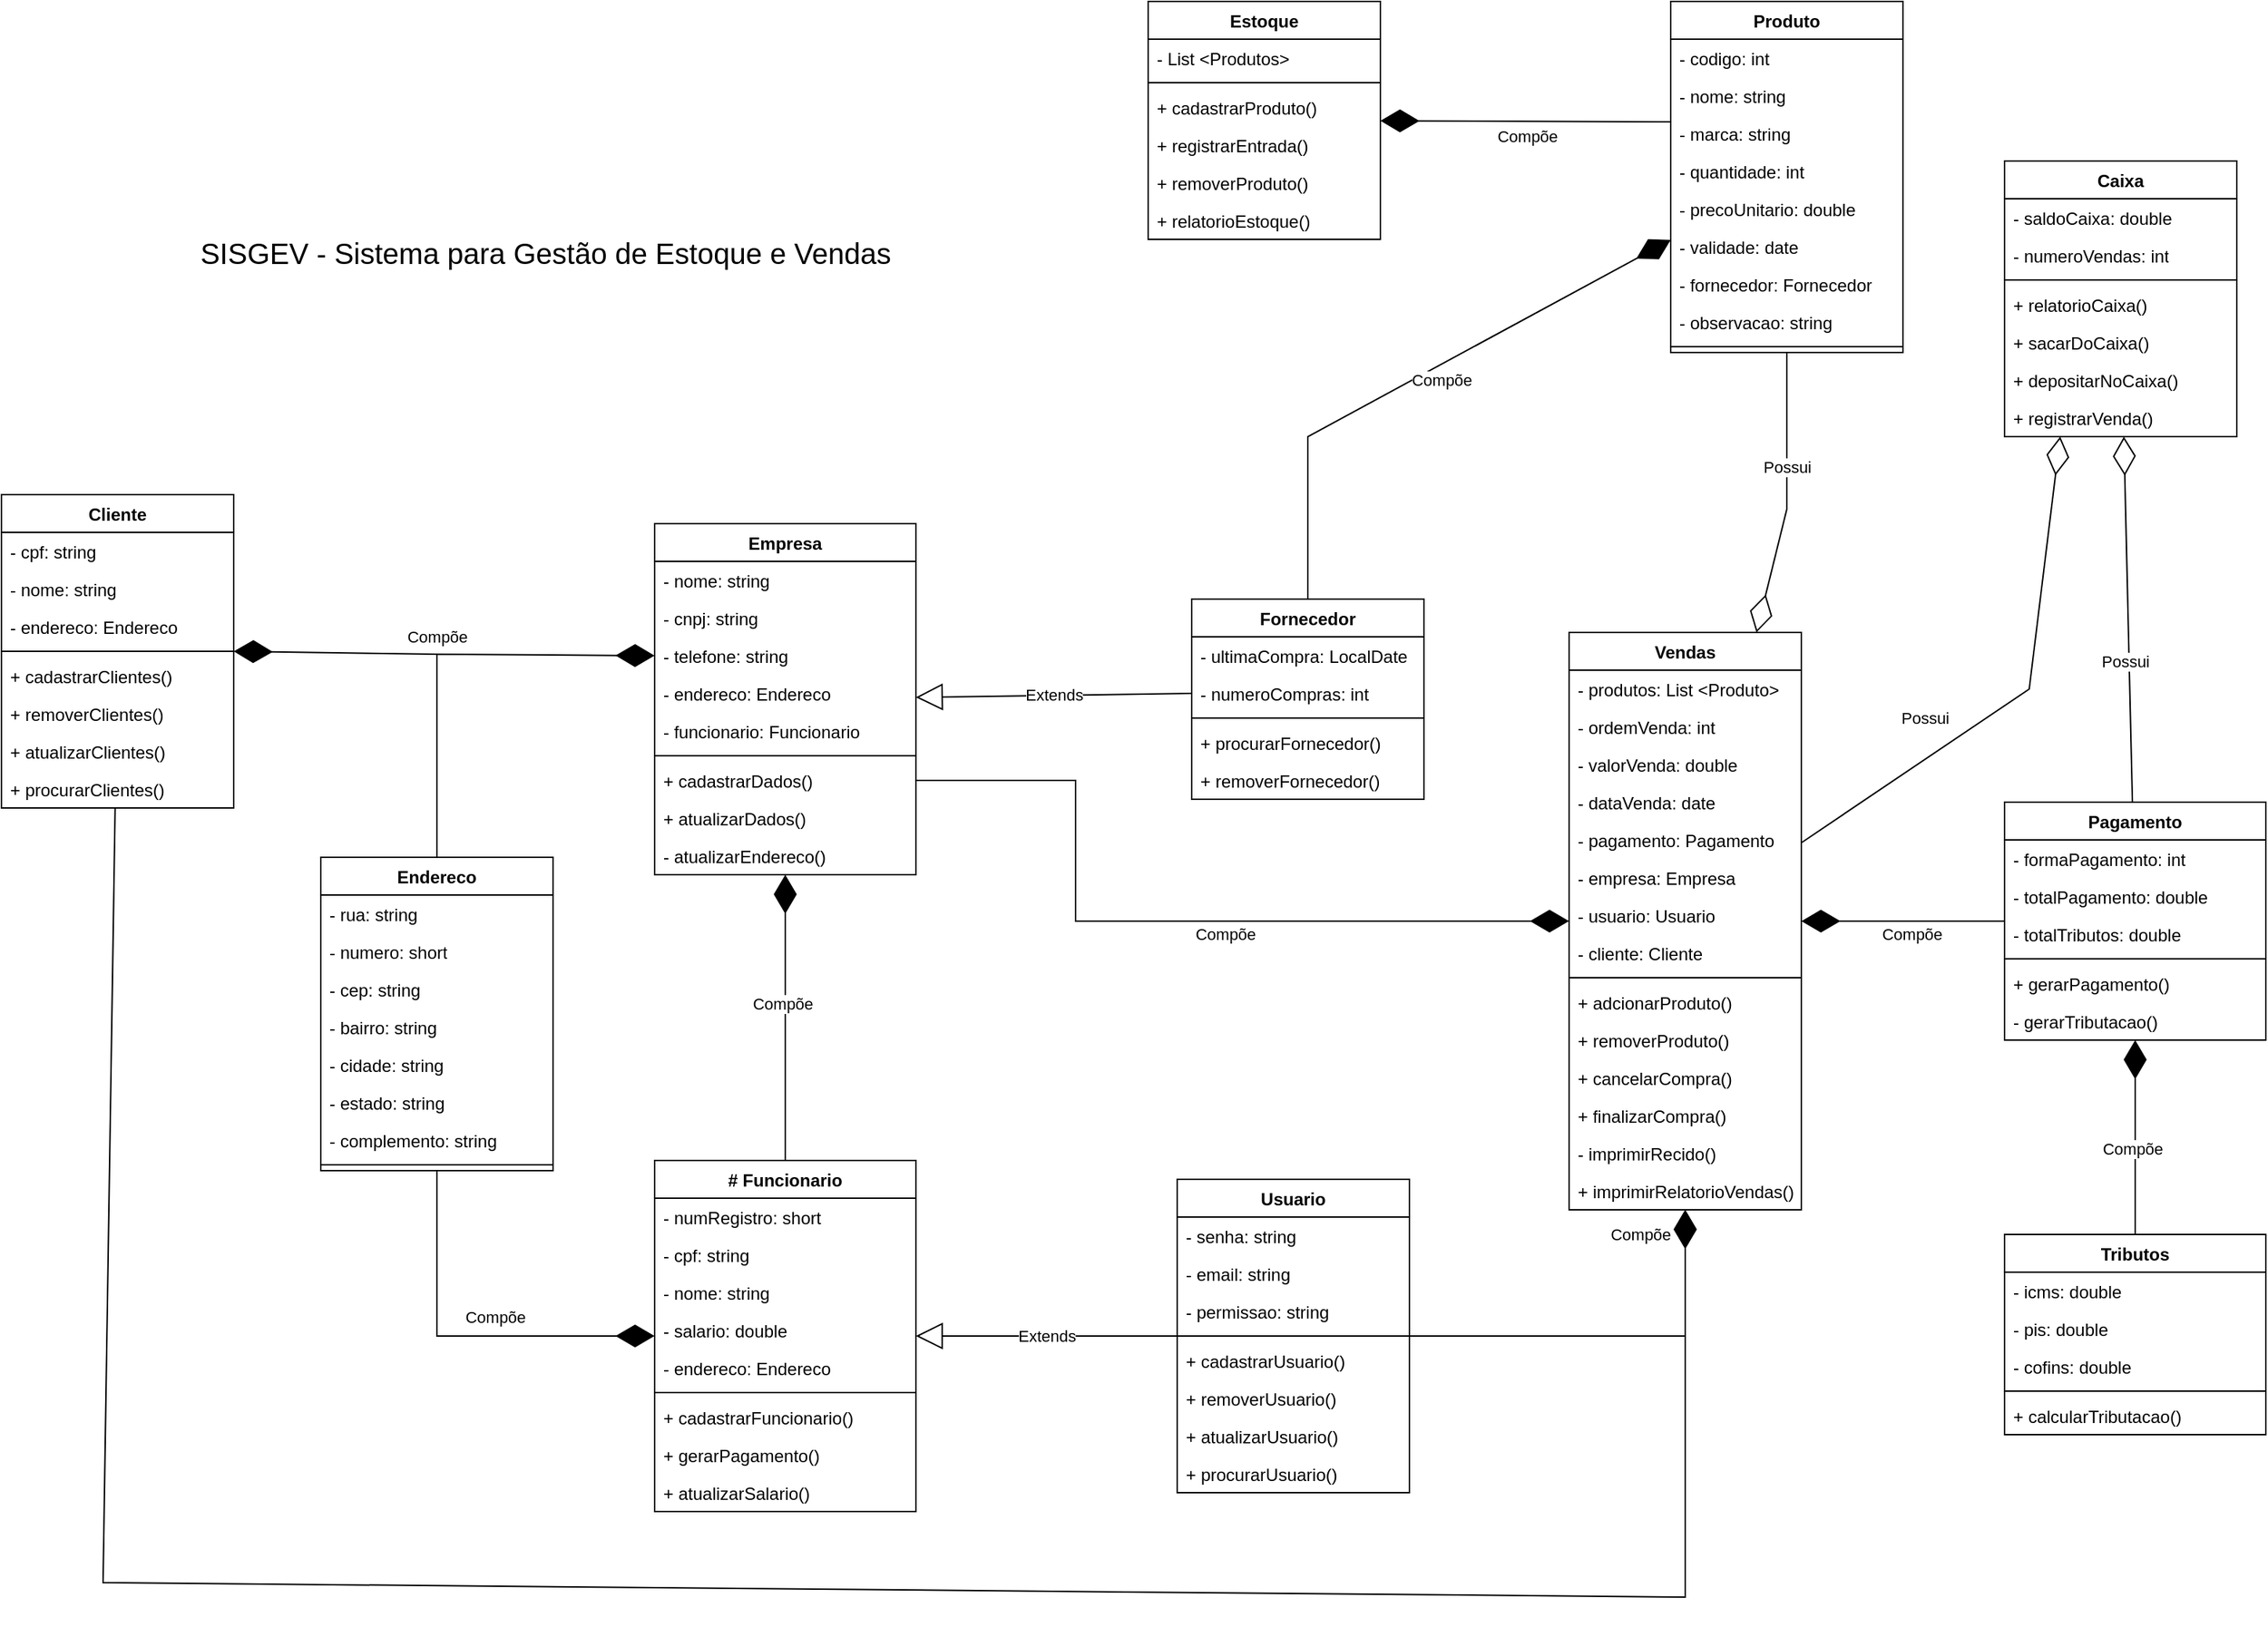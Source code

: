 <mxfile version="24.2.5" type="device">
  <diagram name="Página-1" id="ttXTV0nuph1amWZl_N1X">
    <mxGraphModel dx="2261" dy="836" grid="1" gridSize="10" guides="1" tooltips="1" connect="1" arrows="1" fold="1" page="1" pageScale="1" pageWidth="827" pageHeight="1169" math="0" shadow="0">
      <root>
        <mxCell id="0" />
        <mxCell id="1" parent="0" />
        <mxCell id="R9EaCqI3CkqfUFcDq09_-9" value="Produto" style="swimlane;fontStyle=1;align=center;verticalAlign=top;childLayout=stackLayout;horizontal=1;startSize=26;horizontalStack=0;resizeParent=1;resizeParentMax=0;resizeLast=0;collapsible=1;marginBottom=0;whiteSpace=wrap;html=1;" parent="1" vertex="1">
          <mxGeometry x="380" y="20" width="160" height="242" as="geometry" />
        </mxCell>
        <mxCell id="R9EaCqI3CkqfUFcDq09_-10" value="- codigo: int" style="text;strokeColor=none;fillColor=none;align=left;verticalAlign=top;spacingLeft=4;spacingRight=4;overflow=hidden;rotatable=0;points=[[0,0.5],[1,0.5]];portConstraint=eastwest;whiteSpace=wrap;html=1;" parent="R9EaCqI3CkqfUFcDq09_-9" vertex="1">
          <mxGeometry y="26" width="160" height="26" as="geometry" />
        </mxCell>
        <mxCell id="R9EaCqI3CkqfUFcDq09_-13" value="- nome: string" style="text;strokeColor=none;fillColor=none;align=left;verticalAlign=top;spacingLeft=4;spacingRight=4;overflow=hidden;rotatable=0;points=[[0,0.5],[1,0.5]];portConstraint=eastwest;whiteSpace=wrap;html=1;" parent="R9EaCqI3CkqfUFcDq09_-9" vertex="1">
          <mxGeometry y="52" width="160" height="26" as="geometry" />
        </mxCell>
        <mxCell id="R9EaCqI3CkqfUFcDq09_-14" value="- marca: string" style="text;strokeColor=none;fillColor=none;align=left;verticalAlign=top;spacingLeft=4;spacingRight=4;overflow=hidden;rotatable=0;points=[[0,0.5],[1,0.5]];portConstraint=eastwest;whiteSpace=wrap;html=1;" parent="R9EaCqI3CkqfUFcDq09_-9" vertex="1">
          <mxGeometry y="78" width="160" height="26" as="geometry" />
        </mxCell>
        <mxCell id="R9EaCqI3CkqfUFcDq09_-15" value="- quantidade: int" style="text;strokeColor=none;fillColor=none;align=left;verticalAlign=top;spacingLeft=4;spacingRight=4;overflow=hidden;rotatable=0;points=[[0,0.5],[1,0.5]];portConstraint=eastwest;whiteSpace=wrap;html=1;" parent="R9EaCqI3CkqfUFcDq09_-9" vertex="1">
          <mxGeometry y="104" width="160" height="26" as="geometry" />
        </mxCell>
        <mxCell id="R9EaCqI3CkqfUFcDq09_-16" value="- precoUnitario: double" style="text;strokeColor=none;fillColor=none;align=left;verticalAlign=top;spacingLeft=4;spacingRight=4;overflow=hidden;rotatable=0;points=[[0,0.5],[1,0.5]];portConstraint=eastwest;whiteSpace=wrap;html=1;" parent="R9EaCqI3CkqfUFcDq09_-9" vertex="1">
          <mxGeometry y="130" width="160" height="26" as="geometry" />
        </mxCell>
        <mxCell id="R9EaCqI3CkqfUFcDq09_-17" value="- validade: date" style="text;strokeColor=none;fillColor=none;align=left;verticalAlign=top;spacingLeft=4;spacingRight=4;overflow=hidden;rotatable=0;points=[[0,0.5],[1,0.5]];portConstraint=eastwest;whiteSpace=wrap;html=1;" parent="R9EaCqI3CkqfUFcDq09_-9" vertex="1">
          <mxGeometry y="156" width="160" height="26" as="geometry" />
        </mxCell>
        <mxCell id="wmjHUuSEua3p-m9nZobe-53" value="- fornecedor: Fornecedor" style="text;strokeColor=none;fillColor=none;align=left;verticalAlign=top;spacingLeft=4;spacingRight=4;overflow=hidden;rotatable=0;points=[[0,0.5],[1,0.5]];portConstraint=eastwest;whiteSpace=wrap;html=1;" parent="R9EaCqI3CkqfUFcDq09_-9" vertex="1">
          <mxGeometry y="182" width="160" height="26" as="geometry" />
        </mxCell>
        <mxCell id="r2_2aH3CNvv4JiM6qEFc-5" value="- observacao: string" style="text;strokeColor=none;fillColor=none;align=left;verticalAlign=top;spacingLeft=4;spacingRight=4;overflow=hidden;rotatable=0;points=[[0,0.5],[1,0.5]];portConstraint=eastwest;whiteSpace=wrap;html=1;" parent="R9EaCqI3CkqfUFcDq09_-9" vertex="1">
          <mxGeometry y="208" width="160" height="26" as="geometry" />
        </mxCell>
        <mxCell id="R9EaCqI3CkqfUFcDq09_-11" value="" style="line;strokeWidth=1;fillColor=none;align=left;verticalAlign=middle;spacingTop=-1;spacingLeft=3;spacingRight=3;rotatable=0;labelPosition=right;points=[];portConstraint=eastwest;strokeColor=inherit;" parent="R9EaCqI3CkqfUFcDq09_-9" vertex="1">
          <mxGeometry y="234" width="160" height="8" as="geometry" />
        </mxCell>
        <mxCell id="R9EaCqI3CkqfUFcDq09_-18" value="Estoque" style="swimlane;fontStyle=1;align=center;verticalAlign=top;childLayout=stackLayout;horizontal=1;startSize=26;horizontalStack=0;resizeParent=1;resizeParentMax=0;resizeLast=0;collapsible=1;marginBottom=0;whiteSpace=wrap;html=1;" parent="1" vertex="1">
          <mxGeometry x="20" y="20" width="160" height="164" as="geometry" />
        </mxCell>
        <mxCell id="R9EaCqI3CkqfUFcDq09_-19" value="- List &amp;lt;Produtos&amp;gt;" style="text;strokeColor=none;fillColor=none;align=left;verticalAlign=top;spacingLeft=4;spacingRight=4;overflow=hidden;rotatable=0;points=[[0,0.5],[1,0.5]];portConstraint=eastwest;whiteSpace=wrap;html=1;" parent="R9EaCqI3CkqfUFcDq09_-18" vertex="1">
          <mxGeometry y="26" width="160" height="26" as="geometry" />
        </mxCell>
        <mxCell id="R9EaCqI3CkqfUFcDq09_-25" value="" style="line;strokeWidth=1;fillColor=none;align=left;verticalAlign=middle;spacingTop=-1;spacingLeft=3;spacingRight=3;rotatable=0;labelPosition=right;points=[];portConstraint=eastwest;strokeColor=inherit;" parent="R9EaCqI3CkqfUFcDq09_-18" vertex="1">
          <mxGeometry y="52" width="160" height="8" as="geometry" />
        </mxCell>
        <mxCell id="R9EaCqI3CkqfUFcDq09_-26" value="+ cadastrarProduto()" style="text;strokeColor=none;fillColor=none;align=left;verticalAlign=top;spacingLeft=4;spacingRight=4;overflow=hidden;rotatable=0;points=[[0,0.5],[1,0.5]];portConstraint=eastwest;whiteSpace=wrap;html=1;" parent="R9EaCqI3CkqfUFcDq09_-18" vertex="1">
          <mxGeometry y="60" width="160" height="26" as="geometry" />
        </mxCell>
        <mxCell id="wmjHUuSEua3p-m9nZobe-50" value="+ registrarEntrada()" style="text;strokeColor=none;fillColor=none;align=left;verticalAlign=top;spacingLeft=4;spacingRight=4;overflow=hidden;rotatable=0;points=[[0,0.5],[1,0.5]];portConstraint=eastwest;whiteSpace=wrap;html=1;" parent="R9EaCqI3CkqfUFcDq09_-18" vertex="1">
          <mxGeometry y="86" width="160" height="26" as="geometry" />
        </mxCell>
        <mxCell id="R9EaCqI3CkqfUFcDq09_-28" value="+ removerProduto()" style="text;strokeColor=none;fillColor=none;align=left;verticalAlign=top;spacingLeft=4;spacingRight=4;overflow=hidden;rotatable=0;points=[[0,0.5],[1,0.5]];portConstraint=eastwest;whiteSpace=wrap;html=1;" parent="R9EaCqI3CkqfUFcDq09_-18" vertex="1">
          <mxGeometry y="112" width="160" height="26" as="geometry" />
        </mxCell>
        <mxCell id="R9EaCqI3CkqfUFcDq09_-29" value="+ relatorioEstoque()" style="text;strokeColor=none;fillColor=none;align=left;verticalAlign=top;spacingLeft=4;spacingRight=4;overflow=hidden;rotatable=0;points=[[0,0.5],[1,0.5]];portConstraint=eastwest;whiteSpace=wrap;html=1;" parent="R9EaCqI3CkqfUFcDq09_-18" vertex="1">
          <mxGeometry y="138" width="160" height="26" as="geometry" />
        </mxCell>
        <mxCell id="R9EaCqI3CkqfUFcDq09_-30" value="Vendas" style="swimlane;fontStyle=1;align=center;verticalAlign=top;childLayout=stackLayout;horizontal=1;startSize=26;horizontalStack=0;resizeParent=1;resizeParentMax=0;resizeLast=0;collapsible=1;marginBottom=0;whiteSpace=wrap;html=1;" parent="1" vertex="1">
          <mxGeometry x="310" y="455" width="160" height="398" as="geometry">
            <mxRectangle x="380" y="400" width="80" height="30" as="alternateBounds" />
          </mxGeometry>
        </mxCell>
        <mxCell id="R9EaCqI3CkqfUFcDq09_-32" value="- produtos: List &amp;lt;Produto&amp;gt;&amp;nbsp;" style="text;strokeColor=none;fillColor=none;align=left;verticalAlign=top;spacingLeft=4;spacingRight=4;overflow=hidden;rotatable=0;points=[[0,0.5],[1,0.5]];portConstraint=eastwest;whiteSpace=wrap;html=1;" parent="R9EaCqI3CkqfUFcDq09_-30" vertex="1">
          <mxGeometry y="26" width="160" height="26" as="geometry" />
        </mxCell>
        <mxCell id="R9EaCqI3CkqfUFcDq09_-33" value="- ordemVenda: int" style="text;strokeColor=none;fillColor=none;align=left;verticalAlign=top;spacingLeft=4;spacingRight=4;overflow=hidden;rotatable=0;points=[[0,0.5],[1,0.5]];portConstraint=eastwest;whiteSpace=wrap;html=1;" parent="R9EaCqI3CkqfUFcDq09_-30" vertex="1">
          <mxGeometry y="52" width="160" height="26" as="geometry" />
        </mxCell>
        <mxCell id="R9EaCqI3CkqfUFcDq09_-106" value="- valorVenda: double" style="text;strokeColor=none;fillColor=none;align=left;verticalAlign=top;spacingLeft=4;spacingRight=4;overflow=hidden;rotatable=0;points=[[0,0.5],[1,0.5]];portConstraint=eastwest;whiteSpace=wrap;html=1;" parent="R9EaCqI3CkqfUFcDq09_-30" vertex="1">
          <mxGeometry y="78" width="160" height="26" as="geometry" />
        </mxCell>
        <mxCell id="R9EaCqI3CkqfUFcDq09_-107" value="- dataVenda: date" style="text;strokeColor=none;fillColor=none;align=left;verticalAlign=top;spacingLeft=4;spacingRight=4;overflow=hidden;rotatable=0;points=[[0,0.5],[1,0.5]];portConstraint=eastwest;whiteSpace=wrap;html=1;" parent="R9EaCqI3CkqfUFcDq09_-30" vertex="1">
          <mxGeometry y="104" width="160" height="26" as="geometry" />
        </mxCell>
        <mxCell id="R9EaCqI3CkqfUFcDq09_-102" value="- pagamento: Pagamento" style="text;strokeColor=none;fillColor=none;align=left;verticalAlign=top;spacingLeft=4;spacingRight=4;overflow=hidden;rotatable=0;points=[[0,0.5],[1,0.5]];portConstraint=eastwest;whiteSpace=wrap;html=1;" parent="R9EaCqI3CkqfUFcDq09_-30" vertex="1">
          <mxGeometry y="130" width="160" height="26" as="geometry" />
        </mxCell>
        <mxCell id="R9EaCqI3CkqfUFcDq09_-103" value="- empresa: Empresa" style="text;strokeColor=none;fillColor=none;align=left;verticalAlign=top;spacingLeft=4;spacingRight=4;overflow=hidden;rotatable=0;points=[[0,0.5],[1,0.5]];portConstraint=eastwest;whiteSpace=wrap;html=1;" parent="R9EaCqI3CkqfUFcDq09_-30" vertex="1">
          <mxGeometry y="156" width="160" height="26" as="geometry" />
        </mxCell>
        <mxCell id="R9EaCqI3CkqfUFcDq09_-105" value="- usuario: Usuario" style="text;strokeColor=none;fillColor=none;align=left;verticalAlign=top;spacingLeft=4;spacingRight=4;overflow=hidden;rotatable=0;points=[[0,0.5],[1,0.5]];portConstraint=eastwest;whiteSpace=wrap;html=1;" parent="R9EaCqI3CkqfUFcDq09_-30" vertex="1">
          <mxGeometry y="182" width="160" height="26" as="geometry" />
        </mxCell>
        <mxCell id="wmjHUuSEua3p-m9nZobe-69" value="- cliente: Cliente" style="text;strokeColor=none;fillColor=none;align=left;verticalAlign=top;spacingLeft=4;spacingRight=4;overflow=hidden;rotatable=0;points=[[0,0.5],[1,0.5]];portConstraint=eastwest;whiteSpace=wrap;html=1;" parent="R9EaCqI3CkqfUFcDq09_-30" vertex="1">
          <mxGeometry y="208" width="160" height="26" as="geometry" />
        </mxCell>
        <mxCell id="R9EaCqI3CkqfUFcDq09_-37" value="" style="line;strokeWidth=1;fillColor=none;align=left;verticalAlign=middle;spacingTop=-1;spacingLeft=3;spacingRight=3;rotatable=0;labelPosition=right;points=[];portConstraint=eastwest;strokeColor=inherit;" parent="R9EaCqI3CkqfUFcDq09_-30" vertex="1">
          <mxGeometry y="234" width="160" height="8" as="geometry" />
        </mxCell>
        <mxCell id="r2_2aH3CNvv4JiM6qEFc-1" value="+ adcionarProduto()" style="text;strokeColor=none;fillColor=none;align=left;verticalAlign=top;spacingLeft=4;spacingRight=4;overflow=hidden;rotatable=0;points=[[0,0.5],[1,0.5]];portConstraint=eastwest;whiteSpace=wrap;html=1;" parent="R9EaCqI3CkqfUFcDq09_-30" vertex="1">
          <mxGeometry y="242" width="160" height="26" as="geometry" />
        </mxCell>
        <mxCell id="r2_2aH3CNvv4JiM6qEFc-2" value="+ removerProduto()" style="text;strokeColor=none;fillColor=none;align=left;verticalAlign=top;spacingLeft=4;spacingRight=4;overflow=hidden;rotatable=0;points=[[0,0.5],[1,0.5]];portConstraint=eastwest;whiteSpace=wrap;html=1;" parent="R9EaCqI3CkqfUFcDq09_-30" vertex="1">
          <mxGeometry y="268" width="160" height="26" as="geometry" />
        </mxCell>
        <mxCell id="r2_2aH3CNvv4JiM6qEFc-3" value="+ cancelarCompra()" style="text;strokeColor=none;fillColor=none;align=left;verticalAlign=top;spacingLeft=4;spacingRight=4;overflow=hidden;rotatable=0;points=[[0,0.5],[1,0.5]];portConstraint=eastwest;whiteSpace=wrap;html=1;" parent="R9EaCqI3CkqfUFcDq09_-30" vertex="1">
          <mxGeometry y="294" width="160" height="26" as="geometry" />
        </mxCell>
        <mxCell id="r2_2aH3CNvv4JiM6qEFc-4" value="+ finalizarCompra()" style="text;strokeColor=none;fillColor=none;align=left;verticalAlign=top;spacingLeft=4;spacingRight=4;overflow=hidden;rotatable=0;points=[[0,0.5],[1,0.5]];portConstraint=eastwest;whiteSpace=wrap;html=1;" parent="R9EaCqI3CkqfUFcDq09_-30" vertex="1">
          <mxGeometry y="320" width="160" height="26" as="geometry" />
        </mxCell>
        <mxCell id="R9EaCqI3CkqfUFcDq09_-100" value="- imprimirRecido()" style="text;strokeColor=none;fillColor=none;align=left;verticalAlign=top;spacingLeft=4;spacingRight=4;overflow=hidden;rotatable=0;points=[[0,0.5],[1,0.5]];portConstraint=eastwest;whiteSpace=wrap;html=1;" parent="R9EaCqI3CkqfUFcDq09_-30" vertex="1">
          <mxGeometry y="346" width="160" height="26" as="geometry" />
        </mxCell>
        <mxCell id="R9EaCqI3CkqfUFcDq09_-101" value="+ imprimirRelatorioVendas()" style="text;strokeColor=none;fillColor=none;align=left;verticalAlign=top;spacingLeft=4;spacingRight=4;overflow=hidden;rotatable=0;points=[[0,0.5],[1,0.5]];portConstraint=eastwest;whiteSpace=wrap;html=1;" parent="R9EaCqI3CkqfUFcDq09_-30" vertex="1">
          <mxGeometry y="372" width="160" height="26" as="geometry" />
        </mxCell>
        <mxCell id="R9EaCqI3CkqfUFcDq09_-38" value="Usuario" style="swimlane;fontStyle=1;align=center;verticalAlign=top;childLayout=stackLayout;horizontal=1;startSize=26;horizontalStack=0;resizeParent=1;resizeParentMax=0;resizeLast=0;collapsible=1;marginBottom=0;whiteSpace=wrap;html=1;" parent="1" vertex="1">
          <mxGeometry x="40" y="832" width="160" height="216" as="geometry" />
        </mxCell>
        <mxCell id="R9EaCqI3CkqfUFcDq09_-41" value="- senha: string" style="text;strokeColor=none;fillColor=none;align=left;verticalAlign=top;spacingLeft=4;spacingRight=4;overflow=hidden;rotatable=0;points=[[0,0.5],[1,0.5]];portConstraint=eastwest;whiteSpace=wrap;html=1;" parent="R9EaCqI3CkqfUFcDq09_-38" vertex="1">
          <mxGeometry y="26" width="160" height="26" as="geometry" />
        </mxCell>
        <mxCell id="R9EaCqI3CkqfUFcDq09_-42" value="- email: string" style="text;strokeColor=none;fillColor=none;align=left;verticalAlign=top;spacingLeft=4;spacingRight=4;overflow=hidden;rotatable=0;points=[[0,0.5],[1,0.5]];portConstraint=eastwest;whiteSpace=wrap;html=1;" parent="R9EaCqI3CkqfUFcDq09_-38" vertex="1">
          <mxGeometry y="52" width="160" height="26" as="geometry" />
        </mxCell>
        <mxCell id="4tRuLfdpwnNkery1bUjs-1" value="- permissao: string" style="text;strokeColor=none;fillColor=none;align=left;verticalAlign=top;spacingLeft=4;spacingRight=4;overflow=hidden;rotatable=0;points=[[0,0.5],[1,0.5]];portConstraint=eastwest;whiteSpace=wrap;html=1;" parent="R9EaCqI3CkqfUFcDq09_-38" vertex="1">
          <mxGeometry y="78" width="160" height="26" as="geometry" />
        </mxCell>
        <mxCell id="R9EaCqI3CkqfUFcDq09_-45" value="" style="line;strokeWidth=1;fillColor=none;align=left;verticalAlign=middle;spacingTop=-1;spacingLeft=3;spacingRight=3;rotatable=0;labelPosition=right;points=[];portConstraint=eastwest;strokeColor=inherit;" parent="R9EaCqI3CkqfUFcDq09_-38" vertex="1">
          <mxGeometry y="104" width="160" height="8" as="geometry" />
        </mxCell>
        <mxCell id="R9EaCqI3CkqfUFcDq09_-44" value="+ cadastrarUsuario()" style="text;strokeColor=none;fillColor=none;align=left;verticalAlign=top;spacingLeft=4;spacingRight=4;overflow=hidden;rotatable=0;points=[[0,0.5],[1,0.5]];portConstraint=eastwest;whiteSpace=wrap;html=1;" parent="R9EaCqI3CkqfUFcDq09_-38" vertex="1">
          <mxGeometry y="112" width="160" height="26" as="geometry" />
        </mxCell>
        <mxCell id="R9EaCqI3CkqfUFcDq09_-47" value="+ removerUsuario()" style="text;strokeColor=none;fillColor=none;align=left;verticalAlign=top;spacingLeft=4;spacingRight=4;overflow=hidden;rotatable=0;points=[[0,0.5],[1,0.5]];portConstraint=eastwest;whiteSpace=wrap;html=1;" parent="R9EaCqI3CkqfUFcDq09_-38" vertex="1">
          <mxGeometry y="138" width="160" height="26" as="geometry" />
        </mxCell>
        <mxCell id="wmjHUuSEua3p-m9nZobe-1" value="+ atualizarUsuario()" style="text;strokeColor=none;fillColor=none;align=left;verticalAlign=top;spacingLeft=4;spacingRight=4;overflow=hidden;rotatable=0;points=[[0,0.5],[1,0.5]];portConstraint=eastwest;whiteSpace=wrap;html=1;" parent="R9EaCqI3CkqfUFcDq09_-38" vertex="1">
          <mxGeometry y="164" width="160" height="26" as="geometry" />
        </mxCell>
        <mxCell id="wmjHUuSEua3p-m9nZobe-2" value="+ procurarUsuario()" style="text;strokeColor=none;fillColor=none;align=left;verticalAlign=top;spacingLeft=4;spacingRight=4;overflow=hidden;rotatable=0;points=[[0,0.5],[1,0.5]];portConstraint=eastwest;whiteSpace=wrap;html=1;" parent="R9EaCqI3CkqfUFcDq09_-38" vertex="1">
          <mxGeometry y="190" width="160" height="26" as="geometry" />
        </mxCell>
        <mxCell id="R9EaCqI3CkqfUFcDq09_-48" value="Caixa" style="swimlane;fontStyle=1;align=center;verticalAlign=top;childLayout=stackLayout;horizontal=1;startSize=26;horizontalStack=0;resizeParent=1;resizeParentMax=0;resizeLast=0;collapsible=1;marginBottom=0;whiteSpace=wrap;html=1;" parent="1" vertex="1">
          <mxGeometry x="610" y="130" width="160" height="190" as="geometry" />
        </mxCell>
        <mxCell id="R9EaCqI3CkqfUFcDq09_-49" value="- saldoCaixa: double" style="text;strokeColor=none;fillColor=none;align=left;verticalAlign=top;spacingLeft=4;spacingRight=4;overflow=hidden;rotatable=0;points=[[0,0.5],[1,0.5]];portConstraint=eastwest;whiteSpace=wrap;html=1;" parent="R9EaCqI3CkqfUFcDq09_-48" vertex="1">
          <mxGeometry y="26" width="160" height="26" as="geometry" />
        </mxCell>
        <mxCell id="rQOSbjOlC3bvXkapdobj-1" value="- numeroVendas: int" style="text;strokeColor=none;fillColor=none;align=left;verticalAlign=top;spacingLeft=4;spacingRight=4;overflow=hidden;rotatable=0;points=[[0,0.5],[1,0.5]];portConstraint=eastwest;whiteSpace=wrap;html=1;" parent="R9EaCqI3CkqfUFcDq09_-48" vertex="1">
          <mxGeometry y="52" width="160" height="26" as="geometry" />
        </mxCell>
        <mxCell id="R9EaCqI3CkqfUFcDq09_-53" value="" style="line;strokeWidth=1;fillColor=none;align=left;verticalAlign=middle;spacingTop=-1;spacingLeft=3;spacingRight=3;rotatable=0;labelPosition=right;points=[];portConstraint=eastwest;strokeColor=inherit;" parent="R9EaCqI3CkqfUFcDq09_-48" vertex="1">
          <mxGeometry y="78" width="160" height="8" as="geometry" />
        </mxCell>
        <mxCell id="R9EaCqI3CkqfUFcDq09_-54" value="+ relatorioCaixa()" style="text;strokeColor=none;fillColor=none;align=left;verticalAlign=top;spacingLeft=4;spacingRight=4;overflow=hidden;rotatable=0;points=[[0,0.5],[1,0.5]];portConstraint=eastwest;whiteSpace=wrap;html=1;" parent="R9EaCqI3CkqfUFcDq09_-48" vertex="1">
          <mxGeometry y="86" width="160" height="26" as="geometry" />
        </mxCell>
        <mxCell id="rQOSbjOlC3bvXkapdobj-2" value="+ sacarDoCaixa&lt;span style=&quot;background-color: initial;&quot;&gt;()&lt;/span&gt;" style="text;strokeColor=none;fillColor=none;align=left;verticalAlign=top;spacingLeft=4;spacingRight=4;overflow=hidden;rotatable=0;points=[[0,0.5],[1,0.5]];portConstraint=eastwest;whiteSpace=wrap;html=1;" parent="R9EaCqI3CkqfUFcDq09_-48" vertex="1">
          <mxGeometry y="112" width="160" height="26" as="geometry" />
        </mxCell>
        <mxCell id="rQOSbjOlC3bvXkapdobj-3" value="+ depositarNoCaixa()" style="text;strokeColor=none;fillColor=none;align=left;verticalAlign=top;spacingLeft=4;spacingRight=4;overflow=hidden;rotatable=0;points=[[0,0.5],[1,0.5]];portConstraint=eastwest;whiteSpace=wrap;html=1;" parent="R9EaCqI3CkqfUFcDq09_-48" vertex="1">
          <mxGeometry y="138" width="160" height="26" as="geometry" />
        </mxCell>
        <mxCell id="rQOSbjOlC3bvXkapdobj-4" value="+ registrarVenda()" style="text;strokeColor=none;fillColor=none;align=left;verticalAlign=top;spacingLeft=4;spacingRight=4;overflow=hidden;rotatable=0;points=[[0,0.5],[1,0.5]];portConstraint=eastwest;whiteSpace=wrap;html=1;" parent="R9EaCqI3CkqfUFcDq09_-48" vertex="1">
          <mxGeometry y="164" width="160" height="26" as="geometry" />
        </mxCell>
        <mxCell id="R9EaCqI3CkqfUFcDq09_-56" value="Empresa" style="swimlane;fontStyle=1;align=center;verticalAlign=top;childLayout=stackLayout;horizontal=1;startSize=26;horizontalStack=0;resizeParent=1;resizeParentMax=0;resizeLast=0;collapsible=1;marginBottom=0;whiteSpace=wrap;html=1;" parent="1" vertex="1">
          <mxGeometry x="-320" y="380" width="180" height="242" as="geometry" />
        </mxCell>
        <mxCell id="wmjHUuSEua3p-m9nZobe-8" value="- nome: string" style="text;strokeColor=none;fillColor=none;align=left;verticalAlign=top;spacingLeft=4;spacingRight=4;overflow=hidden;rotatable=0;points=[[0,0.5],[1,0.5]];portConstraint=eastwest;whiteSpace=wrap;html=1;" parent="R9EaCqI3CkqfUFcDq09_-56" vertex="1">
          <mxGeometry y="26" width="180" height="26" as="geometry" />
        </mxCell>
        <mxCell id="R9EaCqI3CkqfUFcDq09_-57" value="- cnpj: string" style="text;strokeColor=none;fillColor=none;align=left;verticalAlign=top;spacingLeft=4;spacingRight=4;overflow=hidden;rotatable=0;points=[[0,0.5],[1,0.5]];portConstraint=eastwest;whiteSpace=wrap;html=1;" parent="R9EaCqI3CkqfUFcDq09_-56" vertex="1">
          <mxGeometry y="52" width="180" height="26" as="geometry" />
        </mxCell>
        <mxCell id="R9EaCqI3CkqfUFcDq09_-61" value="- telefone: string" style="text;strokeColor=none;fillColor=none;align=left;verticalAlign=top;spacingLeft=4;spacingRight=4;overflow=hidden;rotatable=0;points=[[0,0.5],[1,0.5]];portConstraint=eastwest;whiteSpace=wrap;html=1;" parent="R9EaCqI3CkqfUFcDq09_-56" vertex="1">
          <mxGeometry y="78" width="180" height="26" as="geometry" />
        </mxCell>
        <mxCell id="R9EaCqI3CkqfUFcDq09_-62" value="- endereco: Endereco" style="text;strokeColor=none;fillColor=none;align=left;verticalAlign=top;spacingLeft=4;spacingRight=4;overflow=hidden;rotatable=0;points=[[0,0.5],[1,0.5]];portConstraint=eastwest;whiteSpace=wrap;html=1;" parent="R9EaCqI3CkqfUFcDq09_-56" vertex="1">
          <mxGeometry y="104" width="180" height="26" as="geometry" />
        </mxCell>
        <mxCell id="wmjHUuSEua3p-m9nZobe-41" value="- funcionario: Funcionario" style="text;strokeColor=none;fillColor=none;align=left;verticalAlign=top;spacingLeft=4;spacingRight=4;overflow=hidden;rotatable=0;points=[[0,0.5],[1,0.5]];portConstraint=eastwest;whiteSpace=wrap;html=1;" parent="R9EaCqI3CkqfUFcDq09_-56" vertex="1">
          <mxGeometry y="130" width="180" height="26" as="geometry" />
        </mxCell>
        <mxCell id="R9EaCqI3CkqfUFcDq09_-58" value="" style="line;strokeWidth=1;fillColor=none;align=left;verticalAlign=middle;spacingTop=-1;spacingLeft=3;spacingRight=3;rotatable=0;labelPosition=right;points=[];portConstraint=eastwest;strokeColor=inherit;" parent="R9EaCqI3CkqfUFcDq09_-56" vertex="1">
          <mxGeometry y="156" width="180" height="8" as="geometry" />
        </mxCell>
        <mxCell id="wmjHUuSEua3p-m9nZobe-3" value="+ cadastrarDados()" style="text;strokeColor=none;fillColor=none;align=left;verticalAlign=top;spacingLeft=4;spacingRight=4;overflow=hidden;rotatable=0;points=[[0,0.5],[1,0.5]];portConstraint=eastwest;whiteSpace=wrap;html=1;" parent="R9EaCqI3CkqfUFcDq09_-56" vertex="1">
          <mxGeometry y="164" width="180" height="26" as="geometry" />
        </mxCell>
        <mxCell id="wmjHUuSEua3p-m9nZobe-5" value="+ atualizarDados&lt;span style=&quot;background-color: initial;&quot;&gt;()&lt;/span&gt;" style="text;strokeColor=none;fillColor=none;align=left;verticalAlign=top;spacingLeft=4;spacingRight=4;overflow=hidden;rotatable=0;points=[[0,0.5],[1,0.5]];portConstraint=eastwest;whiteSpace=wrap;html=1;" parent="R9EaCqI3CkqfUFcDq09_-56" vertex="1">
          <mxGeometry y="190" width="180" height="26" as="geometry" />
        </mxCell>
        <mxCell id="wmjHUuSEua3p-m9nZobe-21" value="-&lt;span style=&quot;background-color: initial;&quot;&gt;&amp;nbsp;atualizarEndereco()&lt;/span&gt;" style="text;strokeColor=none;fillColor=none;align=left;verticalAlign=top;spacingLeft=4;spacingRight=4;overflow=hidden;rotatable=0;points=[[0,0.5],[1,0.5]];portConstraint=eastwest;whiteSpace=wrap;html=1;" parent="R9EaCqI3CkqfUFcDq09_-56" vertex="1">
          <mxGeometry y="216" width="180" height="26" as="geometry" />
        </mxCell>
        <mxCell id="R9EaCqI3CkqfUFcDq09_-60" value="&lt;div style=&quot;font-size: 20px;&quot;&gt;SISGEV - Sistema para Gestão de Estoque e Vendas&lt;/div&gt;&lt;div style=&quot;font-size: 20px;&quot;&gt;&lt;br style=&quot;font-size: 20px;&quot;&gt;&lt;/div&gt;" style="text;html=1;align=center;verticalAlign=middle;whiteSpace=wrap;rounded=0;fontSize=20;" parent="1" vertex="1">
          <mxGeometry x="-730" y="140" width="670" height="130" as="geometry" />
        </mxCell>
        <mxCell id="R9EaCqI3CkqfUFcDq09_-69" value="Endereco" style="swimlane;fontStyle=1;align=center;verticalAlign=top;childLayout=stackLayout;horizontal=1;startSize=26;horizontalStack=0;resizeParent=1;resizeParentMax=0;resizeLast=0;collapsible=1;marginBottom=0;whiteSpace=wrap;html=1;" parent="1" vertex="1">
          <mxGeometry x="-550" y="610" width="160" height="216" as="geometry">
            <mxRectangle x="380" y="400" width="80" height="30" as="alternateBounds" />
          </mxGeometry>
        </mxCell>
        <mxCell id="R9EaCqI3CkqfUFcDq09_-70" value="- rua: string&amp;nbsp;" style="text;strokeColor=none;fillColor=none;align=left;verticalAlign=top;spacingLeft=4;spacingRight=4;overflow=hidden;rotatable=0;points=[[0,0.5],[1,0.5]];portConstraint=eastwest;whiteSpace=wrap;html=1;" parent="R9EaCqI3CkqfUFcDq09_-69" vertex="1">
          <mxGeometry y="26" width="160" height="26" as="geometry" />
        </mxCell>
        <mxCell id="R9EaCqI3CkqfUFcDq09_-71" value="- numero: short" style="text;strokeColor=none;fillColor=none;align=left;verticalAlign=top;spacingLeft=4;spacingRight=4;overflow=hidden;rotatable=0;points=[[0,0.5],[1,0.5]];portConstraint=eastwest;whiteSpace=wrap;html=1;" parent="R9EaCqI3CkqfUFcDq09_-69" vertex="1">
          <mxGeometry y="52" width="160" height="26" as="geometry" />
        </mxCell>
        <mxCell id="R9EaCqI3CkqfUFcDq09_-72" value="- cep: string" style="text;strokeColor=none;fillColor=none;align=left;verticalAlign=top;spacingLeft=4;spacingRight=4;overflow=hidden;rotatable=0;points=[[0,0.5],[1,0.5]];portConstraint=eastwest;whiteSpace=wrap;html=1;" parent="R9EaCqI3CkqfUFcDq09_-69" vertex="1">
          <mxGeometry y="78" width="160" height="26" as="geometry" />
        </mxCell>
        <mxCell id="R9EaCqI3CkqfUFcDq09_-73" value="- bairro: string" style="text;strokeColor=none;fillColor=none;align=left;verticalAlign=top;spacingLeft=4;spacingRight=4;overflow=hidden;rotatable=0;points=[[0,0.5],[1,0.5]];portConstraint=eastwest;whiteSpace=wrap;html=1;" parent="R9EaCqI3CkqfUFcDq09_-69" vertex="1">
          <mxGeometry y="104" width="160" height="26" as="geometry" />
        </mxCell>
        <mxCell id="R9EaCqI3CkqfUFcDq09_-74" value="- cidade: string" style="text;strokeColor=none;fillColor=none;align=left;verticalAlign=top;spacingLeft=4;spacingRight=4;overflow=hidden;rotatable=0;points=[[0,0.5],[1,0.5]];portConstraint=eastwest;whiteSpace=wrap;html=1;" parent="R9EaCqI3CkqfUFcDq09_-69" vertex="1">
          <mxGeometry y="130" width="160" height="26" as="geometry" />
        </mxCell>
        <mxCell id="R9EaCqI3CkqfUFcDq09_-75" value="- estado: string" style="text;strokeColor=none;fillColor=none;align=left;verticalAlign=top;spacingLeft=4;spacingRight=4;overflow=hidden;rotatable=0;points=[[0,0.5],[1,0.5]];portConstraint=eastwest;whiteSpace=wrap;html=1;" parent="R9EaCqI3CkqfUFcDq09_-69" vertex="1">
          <mxGeometry y="156" width="160" height="26" as="geometry" />
        </mxCell>
        <mxCell id="R9EaCqI3CkqfUFcDq09_-77" value="- complemento: string" style="text;strokeColor=none;fillColor=none;align=left;verticalAlign=top;spacingLeft=4;spacingRight=4;overflow=hidden;rotatable=0;points=[[0,0.5],[1,0.5]];portConstraint=eastwest;whiteSpace=wrap;html=1;" parent="R9EaCqI3CkqfUFcDq09_-69" vertex="1">
          <mxGeometry y="182" width="160" height="26" as="geometry" />
        </mxCell>
        <mxCell id="R9EaCqI3CkqfUFcDq09_-76" value="" style="line;strokeWidth=1;fillColor=none;align=left;verticalAlign=middle;spacingTop=-1;spacingLeft=3;spacingRight=3;rotatable=0;labelPosition=right;points=[];portConstraint=eastwest;strokeColor=inherit;" parent="R9EaCqI3CkqfUFcDq09_-69" vertex="1">
          <mxGeometry y="208" width="160" height="8" as="geometry" />
        </mxCell>
        <mxCell id="R9EaCqI3CkqfUFcDq09_-78" value="Pagamento" style="swimlane;fontStyle=1;align=center;verticalAlign=top;childLayout=stackLayout;horizontal=1;startSize=26;horizontalStack=0;resizeParent=1;resizeParentMax=0;resizeLast=0;collapsible=1;marginBottom=0;whiteSpace=wrap;html=1;" parent="1" vertex="1">
          <mxGeometry x="610" y="572" width="180" height="164" as="geometry" />
        </mxCell>
        <mxCell id="R9EaCqI3CkqfUFcDq09_-79" value="- formaPagamento: int" style="text;strokeColor=none;fillColor=none;align=left;verticalAlign=top;spacingLeft=4;spacingRight=4;overflow=hidden;rotatable=0;points=[[0,0.5],[1,0.5]];portConstraint=eastwest;whiteSpace=wrap;html=1;" parent="R9EaCqI3CkqfUFcDq09_-78" vertex="1">
          <mxGeometry y="26" width="180" height="26" as="geometry" />
        </mxCell>
        <mxCell id="wmjHUuSEua3p-m9nZobe-61" value="- totalPagamento: double" style="text;strokeColor=none;fillColor=none;align=left;verticalAlign=top;spacingLeft=4;spacingRight=4;overflow=hidden;rotatable=0;points=[[0,0.5],[1,0.5]];portConstraint=eastwest;whiteSpace=wrap;html=1;" parent="R9EaCqI3CkqfUFcDq09_-78" vertex="1">
          <mxGeometry y="52" width="180" height="26" as="geometry" />
        </mxCell>
        <mxCell id="wmjHUuSEua3p-m9nZobe-62" value="- totalTributos: double" style="text;strokeColor=none;fillColor=none;align=left;verticalAlign=top;spacingLeft=4;spacingRight=4;overflow=hidden;rotatable=0;points=[[0,0.5],[1,0.5]];portConstraint=eastwest;whiteSpace=wrap;html=1;" parent="R9EaCqI3CkqfUFcDq09_-78" vertex="1">
          <mxGeometry y="78" width="180" height="26" as="geometry" />
        </mxCell>
        <mxCell id="R9EaCqI3CkqfUFcDq09_-80" value="" style="line;strokeWidth=1;fillColor=none;align=left;verticalAlign=middle;spacingTop=-1;spacingLeft=3;spacingRight=3;rotatable=0;labelPosition=right;points=[];portConstraint=eastwest;strokeColor=inherit;" parent="R9EaCqI3CkqfUFcDq09_-78" vertex="1">
          <mxGeometry y="104" width="180" height="8" as="geometry" />
        </mxCell>
        <mxCell id="R9EaCqI3CkqfUFcDq09_-82" value="+ gerarPagamento()" style="text;strokeColor=none;fillColor=none;align=left;verticalAlign=top;spacingLeft=4;spacingRight=4;overflow=hidden;rotatable=0;points=[[0,0.5],[1,0.5]];portConstraint=eastwest;whiteSpace=wrap;html=1;" parent="R9EaCqI3CkqfUFcDq09_-78" vertex="1">
          <mxGeometry y="112" width="180" height="26" as="geometry" />
        </mxCell>
        <mxCell id="WOY4wi7PVFcsvEJKpce4-1" value="- gerarTributacao()" style="text;strokeColor=none;fillColor=none;align=left;verticalAlign=top;spacingLeft=4;spacingRight=4;overflow=hidden;rotatable=0;points=[[0,0.5],[1,0.5]];portConstraint=eastwest;whiteSpace=wrap;html=1;" vertex="1" parent="R9EaCqI3CkqfUFcDq09_-78">
          <mxGeometry y="138" width="180" height="26" as="geometry" />
        </mxCell>
        <mxCell id="R9EaCqI3CkqfUFcDq09_-83" value="Fornecedor" style="swimlane;fontStyle=1;align=center;verticalAlign=top;childLayout=stackLayout;horizontal=1;startSize=26;horizontalStack=0;resizeParent=1;resizeParentMax=0;resizeLast=0;collapsible=1;marginBottom=0;whiteSpace=wrap;html=1;" parent="1" vertex="1">
          <mxGeometry x="50" y="432" width="160" height="138" as="geometry" />
        </mxCell>
        <mxCell id="R9EaCqI3CkqfUFcDq09_-86" value="- ultimaCompra: LocalDate" style="text;strokeColor=none;fillColor=none;align=left;verticalAlign=top;spacingLeft=4;spacingRight=4;overflow=hidden;rotatable=0;points=[[0,0.5],[1,0.5]];portConstraint=eastwest;whiteSpace=wrap;html=1;" parent="R9EaCqI3CkqfUFcDq09_-83" vertex="1">
          <mxGeometry y="26" width="160" height="26" as="geometry" />
        </mxCell>
        <mxCell id="wmjHUuSEua3p-m9nZobe-16" value="- numeroCompras: int" style="text;strokeColor=none;fillColor=none;align=left;verticalAlign=top;spacingLeft=4;spacingRight=4;overflow=hidden;rotatable=0;points=[[0,0.5],[1,0.5]];portConstraint=eastwest;whiteSpace=wrap;html=1;" parent="R9EaCqI3CkqfUFcDq09_-83" vertex="1">
          <mxGeometry y="52" width="160" height="26" as="geometry" />
        </mxCell>
        <mxCell id="R9EaCqI3CkqfUFcDq09_-87" value="" style="line;strokeWidth=1;fillColor=none;align=left;verticalAlign=middle;spacingTop=-1;spacingLeft=3;spacingRight=3;rotatable=0;labelPosition=right;points=[];portConstraint=eastwest;strokeColor=inherit;" parent="R9EaCqI3CkqfUFcDq09_-83" vertex="1">
          <mxGeometry y="78" width="160" height="8" as="geometry" />
        </mxCell>
        <mxCell id="wmjHUuSEua3p-m9nZobe-6" value="+ procurarFornecedor()" style="text;strokeColor=none;fillColor=none;align=left;verticalAlign=top;spacingLeft=4;spacingRight=4;overflow=hidden;rotatable=0;points=[[0,0.5],[1,0.5]];portConstraint=eastwest;whiteSpace=wrap;html=1;" parent="R9EaCqI3CkqfUFcDq09_-83" vertex="1">
          <mxGeometry y="86" width="160" height="26" as="geometry" />
        </mxCell>
        <mxCell id="wmjHUuSEua3p-m9nZobe-4" value="+ removerFornecedor()" style="text;strokeColor=none;fillColor=none;align=left;verticalAlign=top;spacingLeft=4;spacingRight=4;overflow=hidden;rotatable=0;points=[[0,0.5],[1,0.5]];portConstraint=eastwest;whiteSpace=wrap;html=1;" parent="R9EaCqI3CkqfUFcDq09_-83" vertex="1">
          <mxGeometry y="112" width="160" height="26" as="geometry" />
        </mxCell>
        <mxCell id="R9EaCqI3CkqfUFcDq09_-94" value="Tributos" style="swimlane;fontStyle=1;align=center;verticalAlign=top;childLayout=stackLayout;horizontal=1;startSize=26;horizontalStack=0;resizeParent=1;resizeParentMax=0;resizeLast=0;collapsible=1;marginBottom=0;whiteSpace=wrap;html=1;" parent="1" vertex="1">
          <mxGeometry x="610" y="870" width="180" height="138" as="geometry" />
        </mxCell>
        <mxCell id="R9EaCqI3CkqfUFcDq09_-95" value="- icms: double" style="text;strokeColor=none;fillColor=none;align=left;verticalAlign=top;spacingLeft=4;spacingRight=4;overflow=hidden;rotatable=0;points=[[0,0.5],[1,0.5]];portConstraint=eastwest;whiteSpace=wrap;html=1;" parent="R9EaCqI3CkqfUFcDq09_-94" vertex="1">
          <mxGeometry y="26" width="180" height="26" as="geometry" />
        </mxCell>
        <mxCell id="R9EaCqI3CkqfUFcDq09_-98" value="- pis: double" style="text;strokeColor=none;fillColor=none;align=left;verticalAlign=top;spacingLeft=4;spacingRight=4;overflow=hidden;rotatable=0;points=[[0,0.5],[1,0.5]];portConstraint=eastwest;whiteSpace=wrap;html=1;" parent="R9EaCqI3CkqfUFcDq09_-94" vertex="1">
          <mxGeometry y="52" width="180" height="26" as="geometry" />
        </mxCell>
        <mxCell id="R9EaCqI3CkqfUFcDq09_-99" value="- cofins: double" style="text;strokeColor=none;fillColor=none;align=left;verticalAlign=top;spacingLeft=4;spacingRight=4;overflow=hidden;rotatable=0;points=[[0,0.5],[1,0.5]];portConstraint=eastwest;whiteSpace=wrap;html=1;" parent="R9EaCqI3CkqfUFcDq09_-94" vertex="1">
          <mxGeometry y="78" width="180" height="26" as="geometry" />
        </mxCell>
        <mxCell id="R9EaCqI3CkqfUFcDq09_-96" value="" style="line;strokeWidth=1;fillColor=none;align=left;verticalAlign=middle;spacingTop=-1;spacingLeft=3;spacingRight=3;rotatable=0;labelPosition=right;points=[];portConstraint=eastwest;strokeColor=inherit;" parent="R9EaCqI3CkqfUFcDq09_-94" vertex="1">
          <mxGeometry y="104" width="180" height="8" as="geometry" />
        </mxCell>
        <mxCell id="R9EaCqI3CkqfUFcDq09_-97" value="+ calcularTributacao()" style="text;strokeColor=none;fillColor=none;align=left;verticalAlign=top;spacingLeft=4;spacingRight=4;overflow=hidden;rotatable=0;points=[[0,0.5],[1,0.5]];portConstraint=eastwest;whiteSpace=wrap;html=1;" parent="R9EaCqI3CkqfUFcDq09_-94" vertex="1">
          <mxGeometry y="112" width="180" height="26" as="geometry" />
        </mxCell>
        <mxCell id="R9EaCqI3CkqfUFcDq09_-108" value="Cliente" style="swimlane;fontStyle=1;align=center;verticalAlign=top;childLayout=stackLayout;horizontal=1;startSize=26;horizontalStack=0;resizeParent=1;resizeParentMax=0;resizeLast=0;collapsible=1;marginBottom=0;whiteSpace=wrap;html=1;" parent="1" vertex="1">
          <mxGeometry x="-770" y="360" width="160" height="216" as="geometry" />
        </mxCell>
        <mxCell id="R9EaCqI3CkqfUFcDq09_-109" value="- cpf: string" style="text;strokeColor=none;fillColor=none;align=left;verticalAlign=top;spacingLeft=4;spacingRight=4;overflow=hidden;rotatable=0;points=[[0,0.5],[1,0.5]];portConstraint=eastwest;whiteSpace=wrap;html=1;" parent="R9EaCqI3CkqfUFcDq09_-108" vertex="1">
          <mxGeometry y="26" width="160" height="26" as="geometry" />
        </mxCell>
        <mxCell id="R9EaCqI3CkqfUFcDq09_-110" value="- nome: string" style="text;strokeColor=none;fillColor=none;align=left;verticalAlign=top;spacingLeft=4;spacingRight=4;overflow=hidden;rotatable=0;points=[[0,0.5],[1,0.5]];portConstraint=eastwest;whiteSpace=wrap;html=1;" parent="R9EaCqI3CkqfUFcDq09_-108" vertex="1">
          <mxGeometry y="52" width="160" height="26" as="geometry" />
        </mxCell>
        <mxCell id="R9EaCqI3CkqfUFcDq09_-112" value="- endereco: Endereco" style="text;strokeColor=none;fillColor=none;align=left;verticalAlign=top;spacingLeft=4;spacingRight=4;overflow=hidden;rotatable=0;points=[[0,0.5],[1,0.5]];portConstraint=eastwest;whiteSpace=wrap;html=1;" parent="R9EaCqI3CkqfUFcDq09_-108" vertex="1">
          <mxGeometry y="78" width="160" height="26" as="geometry" />
        </mxCell>
        <mxCell id="R9EaCqI3CkqfUFcDq09_-115" value="" style="line;strokeWidth=1;fillColor=none;align=left;verticalAlign=middle;spacingTop=-1;spacingLeft=3;spacingRight=3;rotatable=0;labelPosition=right;points=[];portConstraint=eastwest;strokeColor=inherit;" parent="R9EaCqI3CkqfUFcDq09_-108" vertex="1">
          <mxGeometry y="104" width="160" height="8" as="geometry" />
        </mxCell>
        <mxCell id="R9EaCqI3CkqfUFcDq09_-116" value="+ cadastrarClientes()" style="text;strokeColor=none;fillColor=none;align=left;verticalAlign=top;spacingLeft=4;spacingRight=4;overflow=hidden;rotatable=0;points=[[0,0.5],[1,0.5]];portConstraint=eastwest;whiteSpace=wrap;html=1;" parent="R9EaCqI3CkqfUFcDq09_-108" vertex="1">
          <mxGeometry y="112" width="160" height="26" as="geometry" />
        </mxCell>
        <mxCell id="wmjHUuSEua3p-m9nZobe-17" value="+ removerClientes()" style="text;strokeColor=none;fillColor=none;align=left;verticalAlign=top;spacingLeft=4;spacingRight=4;overflow=hidden;rotatable=0;points=[[0,0.5],[1,0.5]];portConstraint=eastwest;whiteSpace=wrap;html=1;" parent="R9EaCqI3CkqfUFcDq09_-108" vertex="1">
          <mxGeometry y="138" width="160" height="26" as="geometry" />
        </mxCell>
        <mxCell id="wmjHUuSEua3p-m9nZobe-18" value="+ atualizarClientes()" style="text;strokeColor=none;fillColor=none;align=left;verticalAlign=top;spacingLeft=4;spacingRight=4;overflow=hidden;rotatable=0;points=[[0,0.5],[1,0.5]];portConstraint=eastwest;whiteSpace=wrap;html=1;" parent="R9EaCqI3CkqfUFcDq09_-108" vertex="1">
          <mxGeometry y="164" width="160" height="26" as="geometry" />
        </mxCell>
        <mxCell id="wmjHUuSEua3p-m9nZobe-19" value="+ procurarClientes()" style="text;strokeColor=none;fillColor=none;align=left;verticalAlign=top;spacingLeft=4;spacingRight=4;overflow=hidden;rotatable=0;points=[[0,0.5],[1,0.5]];portConstraint=eastwest;whiteSpace=wrap;html=1;" parent="R9EaCqI3CkqfUFcDq09_-108" vertex="1">
          <mxGeometry y="190" width="160" height="26" as="geometry" />
        </mxCell>
        <mxCell id="wmjHUuSEua3p-m9nZobe-11" value="" style="endArrow=diamondThin;endFill=1;endSize=24;html=1;rounded=0;entryX=0;entryY=0.5;entryDx=0;entryDy=0;exitX=0.5;exitY=0;exitDx=0;exitDy=0;" parent="1" source="R9EaCqI3CkqfUFcDq09_-69" target="R9EaCqI3CkqfUFcDq09_-61" edge="1">
          <mxGeometry width="160" relative="1" as="geometry">
            <mxPoint x="-530" y="514" as="sourcePoint" />
            <mxPoint x="-370" y="514" as="targetPoint" />
            <Array as="points">
              <mxPoint x="-470" y="470" />
            </Array>
          </mxGeometry>
        </mxCell>
        <mxCell id="wmjHUuSEua3p-m9nZobe-12" value="Compõe" style="edgeLabel;html=1;align=center;verticalAlign=middle;resizable=0;points=[];" parent="wmjHUuSEua3p-m9nZobe-11" vertex="1" connectable="0">
          <mxGeometry x="-0.022" relative="1" as="geometry">
            <mxPoint x="-2" y="-12" as="offset" />
          </mxGeometry>
        </mxCell>
        <mxCell id="wmjHUuSEua3p-m9nZobe-14" value="" style="endArrow=diamondThin;endFill=1;endSize=24;html=1;rounded=0;entryX=1;entryY=0.5;entryDx=0;entryDy=0;exitX=0.5;exitY=0;exitDx=0;exitDy=0;" parent="1" source="R9EaCqI3CkqfUFcDq09_-69" target="R9EaCqI3CkqfUFcDq09_-108" edge="1">
          <mxGeometry width="160" relative="1" as="geometry">
            <mxPoint x="-460" y="671" as="sourcePoint" />
            <mxPoint x="-310" y="481" as="targetPoint" />
            <Array as="points">
              <mxPoint x="-470" y="470" />
            </Array>
          </mxGeometry>
        </mxCell>
        <mxCell id="wmjHUuSEua3p-m9nZobe-15" value="&lt;div&gt;&lt;br&gt;&lt;/div&gt;&lt;div&gt;&lt;br&gt;&lt;/div&gt;" style="edgeLabel;html=1;align=center;verticalAlign=middle;resizable=0;points=[];" parent="wmjHUuSEua3p-m9nZobe-14" vertex="1" connectable="0">
          <mxGeometry x="-0.022" relative="1" as="geometry">
            <mxPoint as="offset" />
          </mxGeometry>
        </mxCell>
        <mxCell id="wmjHUuSEua3p-m9nZobe-10" value="Extends" style="endArrow=block;endSize=16;endFill=0;html=1;rounded=0;exitX=0;exitY=0.5;exitDx=0;exitDy=0;" parent="1" source="wmjHUuSEua3p-m9nZobe-16" target="R9EaCqI3CkqfUFcDq09_-56" edge="1">
          <mxGeometry width="160" relative="1" as="geometry">
            <mxPoint x="-240" y="609" as="sourcePoint" />
            <mxPoint x="-220" y="620" as="targetPoint" />
          </mxGeometry>
        </mxCell>
        <mxCell id="wmjHUuSEua3p-m9nZobe-23" value="# Funcionario" style="swimlane;fontStyle=1;align=center;verticalAlign=top;childLayout=stackLayout;horizontal=1;startSize=26;horizontalStack=0;resizeParent=1;resizeParentMax=0;resizeLast=0;collapsible=1;marginBottom=0;whiteSpace=wrap;html=1;" parent="1" vertex="1">
          <mxGeometry x="-320" y="819" width="180" height="242" as="geometry">
            <mxRectangle x="40" y="398" width="100" height="30" as="alternateBounds" />
          </mxGeometry>
        </mxCell>
        <mxCell id="R9EaCqI3CkqfUFcDq09_-39" value="- numRegistro: short" style="text;strokeColor=none;fillColor=none;align=left;verticalAlign=top;spacingLeft=4;spacingRight=4;overflow=hidden;rotatable=0;points=[[0,0.5],[1,0.5]];portConstraint=eastwest;whiteSpace=wrap;html=1;" parent="wmjHUuSEua3p-m9nZobe-23" vertex="1">
          <mxGeometry y="26" width="180" height="26" as="geometry" />
        </mxCell>
        <mxCell id="wmjHUuSEua3p-m9nZobe-31" value="- cpf: string" style="text;strokeColor=none;fillColor=none;align=left;verticalAlign=top;spacingLeft=4;spacingRight=4;overflow=hidden;rotatable=0;points=[[0,0.5],[1,0.5]];portConstraint=eastwest;whiteSpace=wrap;html=1;" parent="wmjHUuSEua3p-m9nZobe-23" vertex="1">
          <mxGeometry y="52" width="180" height="26" as="geometry" />
        </mxCell>
        <mxCell id="wmjHUuSEua3p-m9nZobe-24" value="- nome: string" style="text;strokeColor=none;fillColor=none;align=left;verticalAlign=top;spacingLeft=4;spacingRight=4;overflow=hidden;rotatable=0;points=[[0,0.5],[1,0.5]];portConstraint=eastwest;whiteSpace=wrap;html=1;" parent="wmjHUuSEua3p-m9nZobe-23" vertex="1">
          <mxGeometry y="78" width="180" height="26" as="geometry" />
        </mxCell>
        <mxCell id="wmjHUuSEua3p-m9nZobe-49" value="- salario: double" style="text;strokeColor=none;fillColor=none;align=left;verticalAlign=top;spacingLeft=4;spacingRight=4;overflow=hidden;rotatable=0;points=[[0,0.5],[1,0.5]];portConstraint=eastwest;whiteSpace=wrap;html=1;" parent="wmjHUuSEua3p-m9nZobe-23" vertex="1">
          <mxGeometry y="104" width="180" height="26" as="geometry" />
        </mxCell>
        <mxCell id="wmjHUuSEua3p-m9nZobe-32" value="- endereco: Endereco" style="text;strokeColor=none;fillColor=none;align=left;verticalAlign=top;spacingLeft=4;spacingRight=4;overflow=hidden;rotatable=0;points=[[0,0.5],[1,0.5]];portConstraint=eastwest;whiteSpace=wrap;html=1;" parent="wmjHUuSEua3p-m9nZobe-23" vertex="1">
          <mxGeometry y="130" width="180" height="26" as="geometry" />
        </mxCell>
        <mxCell id="wmjHUuSEua3p-m9nZobe-25" value="" style="line;strokeWidth=1;fillColor=none;align=left;verticalAlign=middle;spacingTop=-1;spacingLeft=3;spacingRight=3;rotatable=0;labelPosition=right;points=[];portConstraint=eastwest;strokeColor=inherit;" parent="wmjHUuSEua3p-m9nZobe-23" vertex="1">
          <mxGeometry y="156" width="180" height="8" as="geometry" />
        </mxCell>
        <mxCell id="wmjHUuSEua3p-m9nZobe-26" value="+ cadastrarFuncionario()" style="text;strokeColor=none;fillColor=none;align=left;verticalAlign=top;spacingLeft=4;spacingRight=4;overflow=hidden;rotatable=0;points=[[0,0.5],[1,0.5]];portConstraint=eastwest;whiteSpace=wrap;html=1;" parent="wmjHUuSEua3p-m9nZobe-23" vertex="1">
          <mxGeometry y="164" width="180" height="26" as="geometry" />
        </mxCell>
        <mxCell id="wmjHUuSEua3p-m9nZobe-47" value="+ gerarPagamento()" style="text;strokeColor=none;fillColor=none;align=left;verticalAlign=top;spacingLeft=4;spacingRight=4;overflow=hidden;rotatable=0;points=[[0,0.5],[1,0.5]];portConstraint=eastwest;whiteSpace=wrap;html=1;" parent="wmjHUuSEua3p-m9nZobe-23" vertex="1">
          <mxGeometry y="190" width="180" height="26" as="geometry" />
        </mxCell>
        <mxCell id="wmjHUuSEua3p-m9nZobe-48" value="+ atualizarSalario()" style="text;strokeColor=none;fillColor=none;align=left;verticalAlign=top;spacingLeft=4;spacingRight=4;overflow=hidden;rotatable=0;points=[[0,0.5],[1,0.5]];portConstraint=eastwest;whiteSpace=wrap;html=1;" parent="wmjHUuSEua3p-m9nZobe-23" vertex="1">
          <mxGeometry y="216" width="180" height="26" as="geometry" />
        </mxCell>
        <mxCell id="wmjHUuSEua3p-m9nZobe-28" value="Extends" style="endArrow=block;endSize=16;endFill=0;html=1;rounded=0;" parent="1" source="R9EaCqI3CkqfUFcDq09_-38" target="wmjHUuSEua3p-m9nZobe-23" edge="1">
          <mxGeometry width="160" relative="1" as="geometry">
            <mxPoint x="279.71" y="837" as="sourcePoint" />
            <mxPoint x="120" y="673" as="targetPoint" />
          </mxGeometry>
        </mxCell>
        <mxCell id="wmjHUuSEua3p-m9nZobe-42" value="" style="endArrow=diamondThin;endFill=1;endSize=24;html=1;rounded=0;exitX=0.5;exitY=0;exitDx=0;exitDy=0;" parent="1" source="wmjHUuSEua3p-m9nZobe-23" target="R9EaCqI3CkqfUFcDq09_-56" edge="1">
          <mxGeometry width="160" relative="1" as="geometry">
            <mxPoint x="-460" y="620" as="sourcePoint" />
            <mxPoint x="-310" y="481" as="targetPoint" />
            <Array as="points" />
          </mxGeometry>
        </mxCell>
        <mxCell id="wmjHUuSEua3p-m9nZobe-43" value="Compõe" style="edgeLabel;html=1;align=center;verticalAlign=middle;resizable=0;points=[];" parent="wmjHUuSEua3p-m9nZobe-42" vertex="1" connectable="0">
          <mxGeometry x="-0.022" relative="1" as="geometry">
            <mxPoint x="-2" y="-12" as="offset" />
          </mxGeometry>
        </mxCell>
        <mxCell id="wmjHUuSEua3p-m9nZobe-45" value="" style="endArrow=diamondThin;endFill=1;endSize=24;html=1;rounded=0;" parent="1" source="R9EaCqI3CkqfUFcDq09_-69" target="wmjHUuSEua3p-m9nZobe-23" edge="1">
          <mxGeometry width="160" relative="1" as="geometry">
            <mxPoint x="-580" y="1060" as="sourcePoint" />
            <mxPoint x="-430" y="921" as="targetPoint" />
            <Array as="points">
              <mxPoint x="-470" y="940" />
            </Array>
          </mxGeometry>
        </mxCell>
        <mxCell id="wmjHUuSEua3p-m9nZobe-46" value="Compõe" style="edgeLabel;html=1;align=center;verticalAlign=middle;resizable=0;points=[];" parent="wmjHUuSEua3p-m9nZobe-45" vertex="1" connectable="0">
          <mxGeometry x="-0.022" relative="1" as="geometry">
            <mxPoint x="25" y="-13" as="offset" />
          </mxGeometry>
        </mxCell>
        <mxCell id="wmjHUuSEua3p-m9nZobe-54" value="" style="endArrow=diamondThin;endFill=1;endSize=24;html=1;rounded=0;" parent="1" source="R9EaCqI3CkqfUFcDq09_-83" target="R9EaCqI3CkqfUFcDq09_-9" edge="1">
          <mxGeometry width="160" relative="1" as="geometry">
            <mxPoint x="210" y="380" as="sourcePoint" />
            <mxPoint x="320" y="432" as="targetPoint" />
            <Array as="points">
              <mxPoint x="130" y="320" />
            </Array>
          </mxGeometry>
        </mxCell>
        <mxCell id="wmjHUuSEua3p-m9nZobe-55" value="Compõe" style="edgeLabel;html=1;align=center;verticalAlign=middle;resizable=0;points=[];" parent="wmjHUuSEua3p-m9nZobe-54" vertex="1" connectable="0">
          <mxGeometry x="-0.022" relative="1" as="geometry">
            <mxPoint x="20" as="offset" />
          </mxGeometry>
        </mxCell>
        <mxCell id="wmjHUuSEua3p-m9nZobe-57" value="" style="endArrow=diamondThin;endFill=1;endSize=24;html=1;rounded=0;exitX=0.003;exitY=0.192;exitDx=0;exitDy=0;exitPerimeter=0;" parent="1" source="R9EaCqI3CkqfUFcDq09_-14" target="R9EaCqI3CkqfUFcDq09_-18" edge="1">
          <mxGeometry width="160" relative="1" as="geometry">
            <mxPoint x="270" y="173" as="sourcePoint" />
            <mxPoint x="450" y="60" as="targetPoint" />
            <Array as="points" />
          </mxGeometry>
        </mxCell>
        <mxCell id="wmjHUuSEua3p-m9nZobe-58" value="Compõe" style="edgeLabel;html=1;align=center;verticalAlign=middle;resizable=0;points=[];" parent="wmjHUuSEua3p-m9nZobe-57" vertex="1" connectable="0">
          <mxGeometry x="-0.022" relative="1" as="geometry">
            <mxPoint x="-2" y="10" as="offset" />
          </mxGeometry>
        </mxCell>
        <mxCell id="wmjHUuSEua3p-m9nZobe-59" value="" style="endArrow=diamondThin;endFill=0;endSize=24;html=1;rounded=0;" parent="1" source="R9EaCqI3CkqfUFcDq09_-9" target="R9EaCqI3CkqfUFcDq09_-30" edge="1">
          <mxGeometry width="160" relative="1" as="geometry">
            <mxPoint x="334" y="550" as="sourcePoint" />
            <mxPoint x="494" y="550" as="targetPoint" />
            <Array as="points">
              <mxPoint x="460" y="370" />
            </Array>
          </mxGeometry>
        </mxCell>
        <mxCell id="wmjHUuSEua3p-m9nZobe-60" value="Possui" style="edgeLabel;html=1;align=center;verticalAlign=middle;resizable=0;points=[];" parent="wmjHUuSEua3p-m9nZobe-59" vertex="1" connectable="0">
          <mxGeometry x="-0.289" y="2" relative="1" as="geometry">
            <mxPoint x="-2" y="9" as="offset" />
          </mxGeometry>
        </mxCell>
        <mxCell id="wmjHUuSEua3p-m9nZobe-63" value="" style="endArrow=diamondThin;endFill=1;endSize=24;html=1;rounded=0;" parent="1" source="R9EaCqI3CkqfUFcDq09_-94" target="R9EaCqI3CkqfUFcDq09_-78" edge="1">
          <mxGeometry width="160" relative="1" as="geometry">
            <mxPoint x="560" y="826" as="sourcePoint" />
            <mxPoint x="560" y="595" as="targetPoint" />
            <Array as="points" />
          </mxGeometry>
        </mxCell>
        <mxCell id="wmjHUuSEua3p-m9nZobe-64" value="Compõe" style="edgeLabel;html=1;align=center;verticalAlign=middle;resizable=0;points=[];" parent="wmjHUuSEua3p-m9nZobe-63" vertex="1" connectable="0">
          <mxGeometry x="-0.022" relative="1" as="geometry">
            <mxPoint x="-2" y="6" as="offset" />
          </mxGeometry>
        </mxCell>
        <mxCell id="wmjHUuSEua3p-m9nZobe-67" value="" style="endArrow=diamondThin;endFill=0;endSize=24;html=1;rounded=0;" parent="1" source="R9EaCqI3CkqfUFcDq09_-78" target="R9EaCqI3CkqfUFcDq09_-48" edge="1">
          <mxGeometry width="160" relative="1" as="geometry">
            <mxPoint x="510" y="530" as="sourcePoint" />
            <mxPoint x="650" y="532" as="targetPoint" />
          </mxGeometry>
        </mxCell>
        <mxCell id="wmjHUuSEua3p-m9nZobe-68" value="Possui" style="edgeLabel;html=1;align=center;verticalAlign=middle;resizable=0;points=[];" parent="wmjHUuSEua3p-m9nZobe-67" vertex="1" connectable="0">
          <mxGeometry x="-0.289" y="2" relative="1" as="geometry">
            <mxPoint x="-1" y="-8" as="offset" />
          </mxGeometry>
        </mxCell>
        <mxCell id="wmjHUuSEua3p-m9nZobe-70" value="" style="endArrow=diamondThin;endFill=1;endSize=24;html=1;rounded=0;" parent="1" source="R9EaCqI3CkqfUFcDq09_-108" target="R9EaCqI3CkqfUFcDq09_-30" edge="1">
          <mxGeometry width="160" relative="1" as="geometry">
            <mxPoint x="-570" y="1030" as="sourcePoint" />
            <mxPoint x="-710" y="891" as="targetPoint" />
            <Array as="points">
              <mxPoint x="-700" y="1110" />
              <mxPoint x="390" y="1120" />
            </Array>
          </mxGeometry>
        </mxCell>
        <mxCell id="wmjHUuSEua3p-m9nZobe-71" value="&lt;div&gt;&lt;br&gt;&lt;/div&gt;&lt;div&gt;&lt;br&gt;&lt;/div&gt;" style="edgeLabel;html=1;align=center;verticalAlign=middle;resizable=0;points=[];" parent="wmjHUuSEua3p-m9nZobe-70" vertex="1" connectable="0">
          <mxGeometry x="-0.022" relative="1" as="geometry">
            <mxPoint y="-34" as="offset" />
          </mxGeometry>
        </mxCell>
        <mxCell id="wmjHUuSEua3p-m9nZobe-72" value="" style="endArrow=diamondThin;endFill=1;endSize=24;html=1;rounded=0;exitX=1;exitY=0.5;exitDx=0;exitDy=0;" parent="1" source="wmjHUuSEua3p-m9nZobe-3" target="R9EaCqI3CkqfUFcDq09_-30" edge="1">
          <mxGeometry width="160" relative="1" as="geometry">
            <mxPoint x="200" y="857" as="sourcePoint" />
            <mxPoint x="200" y="660" as="targetPoint" />
            <Array as="points">
              <mxPoint x="-30" y="557" />
              <mxPoint x="-30" y="654" />
            </Array>
          </mxGeometry>
        </mxCell>
        <mxCell id="wmjHUuSEua3p-m9nZobe-73" value="Compõe" style="edgeLabel;html=1;align=center;verticalAlign=middle;resizable=0;points=[];" parent="wmjHUuSEua3p-m9nZobe-72" vertex="1" connectable="0">
          <mxGeometry x="-0.022" relative="1" as="geometry">
            <mxPoint x="42" y="9" as="offset" />
          </mxGeometry>
        </mxCell>
        <mxCell id="wmjHUuSEua3p-m9nZobe-75" value="" style="endArrow=diamondThin;endFill=1;endSize=24;html=1;rounded=0;" parent="1" source="R9EaCqI3CkqfUFcDq09_-38" target="R9EaCqI3CkqfUFcDq09_-30" edge="1">
          <mxGeometry width="160" relative="1" as="geometry">
            <mxPoint x="270" y="977" as="sourcePoint" />
            <mxPoint x="270" y="780" as="targetPoint" />
            <Array as="points">
              <mxPoint x="390" y="940" />
            </Array>
          </mxGeometry>
        </mxCell>
        <mxCell id="wmjHUuSEua3p-m9nZobe-76" value="Compõe" style="edgeLabel;html=1;align=center;verticalAlign=middle;resizable=0;points=[];" parent="wmjHUuSEua3p-m9nZobe-75" vertex="1" connectable="0">
          <mxGeometry x="-0.022" relative="1" as="geometry">
            <mxPoint x="23" y="-70" as="offset" />
          </mxGeometry>
        </mxCell>
        <mxCell id="wmjHUuSEua3p-m9nZobe-77" value="" style="endArrow=diamondThin;endFill=1;endSize=24;html=1;rounded=0;" parent="1" source="R9EaCqI3CkqfUFcDq09_-78" target="R9EaCqI3CkqfUFcDq09_-30" edge="1">
          <mxGeometry width="160" relative="1" as="geometry">
            <mxPoint x="430" y="902" as="sourcePoint" />
            <mxPoint x="620" y="750" as="targetPoint" />
            <Array as="points" />
          </mxGeometry>
        </mxCell>
        <mxCell id="wmjHUuSEua3p-m9nZobe-78" value="Compõe" style="edgeLabel;html=1;align=center;verticalAlign=middle;resizable=0;points=[];" parent="wmjHUuSEua3p-m9nZobe-77" vertex="1" connectable="0">
          <mxGeometry x="-0.022" relative="1" as="geometry">
            <mxPoint x="4" y="9" as="offset" />
          </mxGeometry>
        </mxCell>
        <mxCell id="wmjHUuSEua3p-m9nZobe-79" value="" style="endArrow=diamondThin;endFill=0;endSize=24;html=1;rounded=0;" parent="1" source="R9EaCqI3CkqfUFcDq09_-30" edge="1">
          <mxGeometry width="160" relative="1" as="geometry">
            <mxPoint x="440" y="494" as="sourcePoint" />
            <mxPoint x="648.346" y="320" as="targetPoint" />
            <Array as="points">
              <mxPoint x="627" y="494" />
            </Array>
          </mxGeometry>
        </mxCell>
        <mxCell id="wmjHUuSEua3p-m9nZobe-80" value="Possui" style="edgeLabel;html=1;align=center;verticalAlign=middle;resizable=0;points=[];" parent="wmjHUuSEua3p-m9nZobe-79" vertex="1" connectable="0">
          <mxGeometry x="-0.289" y="2" relative="1" as="geometry">
            <mxPoint x="-21" y="-12" as="offset" />
          </mxGeometry>
        </mxCell>
      </root>
    </mxGraphModel>
  </diagram>
</mxfile>
